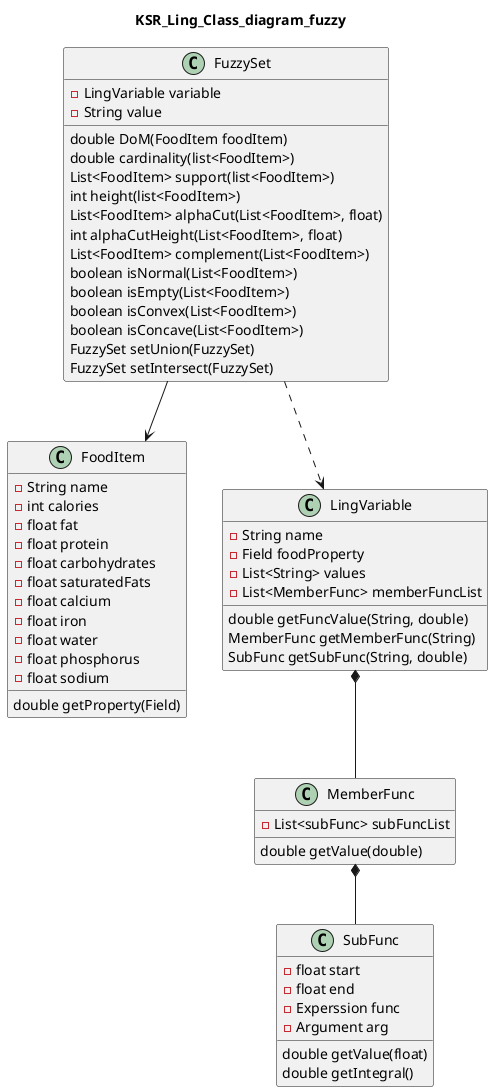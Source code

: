 @startuml
title KSR_Ling_Class_diagram_fuzzy

class FoodItem{
    - String name
    - int calories
    - float fat
    - float protein
    - float carbohydrates
    - float saturatedFats
    - float calcium
    - float iron
    - float water
    - float phosphorus
    - float sodium

    double getProperty(Field)
}

class SubFunc{
    - float start
    - float end
    - Experssion func
    - Argument arg

    double getValue(float)
    double getIntegral()

}

class MemberFunc{
    - List<subFunc> subFuncList
    double getValue(double)
}

class LingVariable{
    - String name
    - Field foodProperty
    - List<String> values
    - List<MemberFunc> memberFuncList

    double getFuncValue(String, double)
    MemberFunc getMemberFunc(String)
    SubFunc getSubFunc(String, double)
}

class FuzzySet{
    - LingVariable variable
    - String value

    double DoM(FoodItem foodItem)
    double cardinality(list<FoodItem>)
    List<FoodItem> support(list<FoodItem>)
    int height(list<FoodItem>)
    List<FoodItem> alphaCut(List<FoodItem>, float)
    int alphaCutHeight(List<FoodItem>, float)
    List<FoodItem> complement(List<FoodItem>)
    boolean isNormal(List<FoodItem>)
    boolean isEmpty(List<FoodItem>)
    boolean isConvex(List<FoodItem>)
    boolean isConcave(List<FoodItem>)
    FuzzySet setUnion(FuzzySet)
    FuzzySet setIntersect(FuzzySet)
}

MemberFunc *-- SubFunc
FuzzySet --> FoodItem
FuzzySet ..> LingVariable
LingVariable *-- MemberFunc




